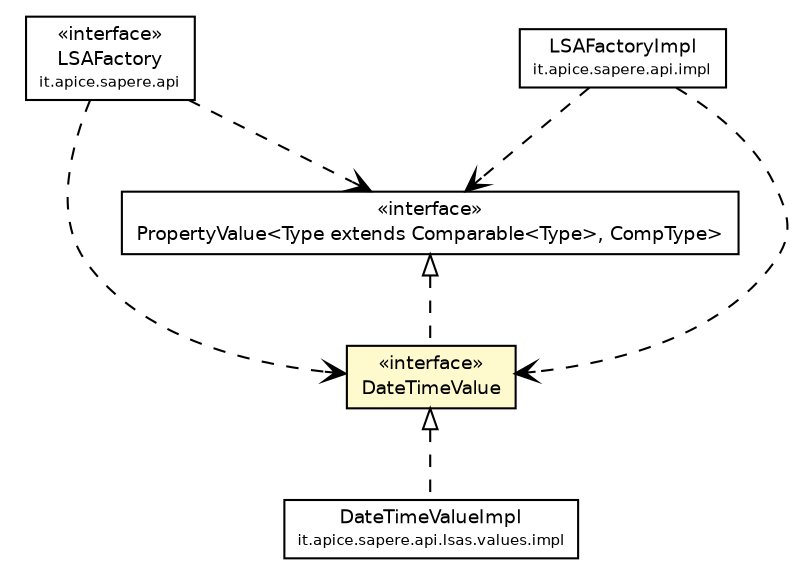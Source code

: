 #!/usr/local/bin/dot
#
# Class diagram 
# Generated by UmlGraph version 4.4 (http://www.spinellis.gr/sw/umlgraph)
#

digraph G {
	edge [fontname="Helvetica",fontsize=10,labelfontname="Helvetica",labelfontsize=10];
	node [fontname="Helvetica",fontsize=10,shape=plaintext];
	// it.apice.sapere.api.LSAFactory
	c39736 [label=<<table border="0" cellborder="1" cellspacing="0" cellpadding="2" port="p" href="../../LSAFactory.html">
		<tr><td><table border="0" cellspacing="0" cellpadding="1">
			<tr><td> &laquo;interface&raquo; </td></tr>
			<tr><td> LSAFactory </td></tr>
			<tr><td><font point-size="7.0"> it.apice.sapere.api </font></td></tr>
		</table></td></tr>
		</table>>, fontname="Helvetica", fontcolor="black", fontsize=9.0];
	// it.apice.sapere.api.lsas.values.PropertyValue<Type extends java.lang.Comparable<Type>, CompType>
	c39797 [label=<<table border="0" cellborder="1" cellspacing="0" cellpadding="2" port="p" href="./PropertyValue.html">
		<tr><td><table border="0" cellspacing="0" cellpadding="1">
			<tr><td> &laquo;interface&raquo; </td></tr>
			<tr><td> PropertyValue&lt;Type extends Comparable&lt;Type&gt;, CompType&gt; </td></tr>
		</table></td></tr>
		</table>>, fontname="Helvetica", fontcolor="black", fontsize=9.0];
	// it.apice.sapere.api.lsas.values.DateTimeValue
	c39804 [label=<<table border="0" cellborder="1" cellspacing="0" cellpadding="2" port="p" bgcolor="lemonChiffon" href="./DateTimeValue.html">
		<tr><td><table border="0" cellspacing="0" cellpadding="1">
			<tr><td> &laquo;interface&raquo; </td></tr>
			<tr><td> DateTimeValue </td></tr>
		</table></td></tr>
		</table>>, fontname="Helvetica", fontcolor="black", fontsize=9.0];
	// it.apice.sapere.api.impl.LSAFactoryImpl
	c39881 [label=<<table border="0" cellborder="1" cellspacing="0" cellpadding="2" port="p" href="../../impl/LSAFactoryImpl.html">
		<tr><td><table border="0" cellspacing="0" cellpadding="1">
			<tr><td> LSAFactoryImpl </td></tr>
			<tr><td><font point-size="7.0"> it.apice.sapere.api.impl </font></td></tr>
		</table></td></tr>
		</table>>, fontname="Helvetica", fontcolor="black", fontsize=9.0];
	// it.apice.sapere.api.lsas.values.impl.DateTimeValueImpl
	c39897 [label=<<table border="0" cellborder="1" cellspacing="0" cellpadding="2" port="p" href="./impl/DateTimeValueImpl.html">
		<tr><td><table border="0" cellspacing="0" cellpadding="1">
			<tr><td> DateTimeValueImpl </td></tr>
			<tr><td><font point-size="7.0"> it.apice.sapere.api.lsas.values.impl </font></td></tr>
		</table></td></tr>
		</table>>, fontname="Helvetica", fontcolor="black", fontsize=9.0];
	//it.apice.sapere.api.lsas.values.DateTimeValue implements it.apice.sapere.api.lsas.values.PropertyValue<Type extends java.lang.Comparable<Type>, CompType>
	c39797:p -> c39804:p [dir=back,arrowtail=empty,style=dashed];
	//it.apice.sapere.api.lsas.values.impl.DateTimeValueImpl implements it.apice.sapere.api.lsas.values.DateTimeValue
	c39804:p -> c39897:p [dir=back,arrowtail=empty,style=dashed];
	// it.apice.sapere.api.LSAFactory DEPEND it.apice.sapere.api.lsas.values.DateTimeValue
	c39736:p -> c39804:p [taillabel="", label="", headlabel="", fontname="Helvetica", fontcolor="black", fontsize=10.0, color="black", arrowhead=open, style=dashed];
	// it.apice.sapere.api.LSAFactory DEPEND it.apice.sapere.api.lsas.values.PropertyValue<Type extends java.lang.Comparable<Type>, CompType>
	c39736:p -> c39797:p [taillabel="", label="", headlabel="", fontname="Helvetica", fontcolor="black", fontsize=10.0, color="black", arrowhead=open, style=dashed];
	// it.apice.sapere.api.impl.LSAFactoryImpl DEPEND it.apice.sapere.api.lsas.values.DateTimeValue
	c39881:p -> c39804:p [taillabel="", label="", headlabel="", fontname="Helvetica", fontcolor="black", fontsize=10.0, color="black", arrowhead=open, style=dashed];
	// it.apice.sapere.api.impl.LSAFactoryImpl DEPEND it.apice.sapere.api.lsas.values.PropertyValue<Type extends java.lang.Comparable<Type>, CompType>
	c39881:p -> c39797:p [taillabel="", label="", headlabel="", fontname="Helvetica", fontcolor="black", fontsize=10.0, color="black", arrowhead=open, style=dashed];
}

